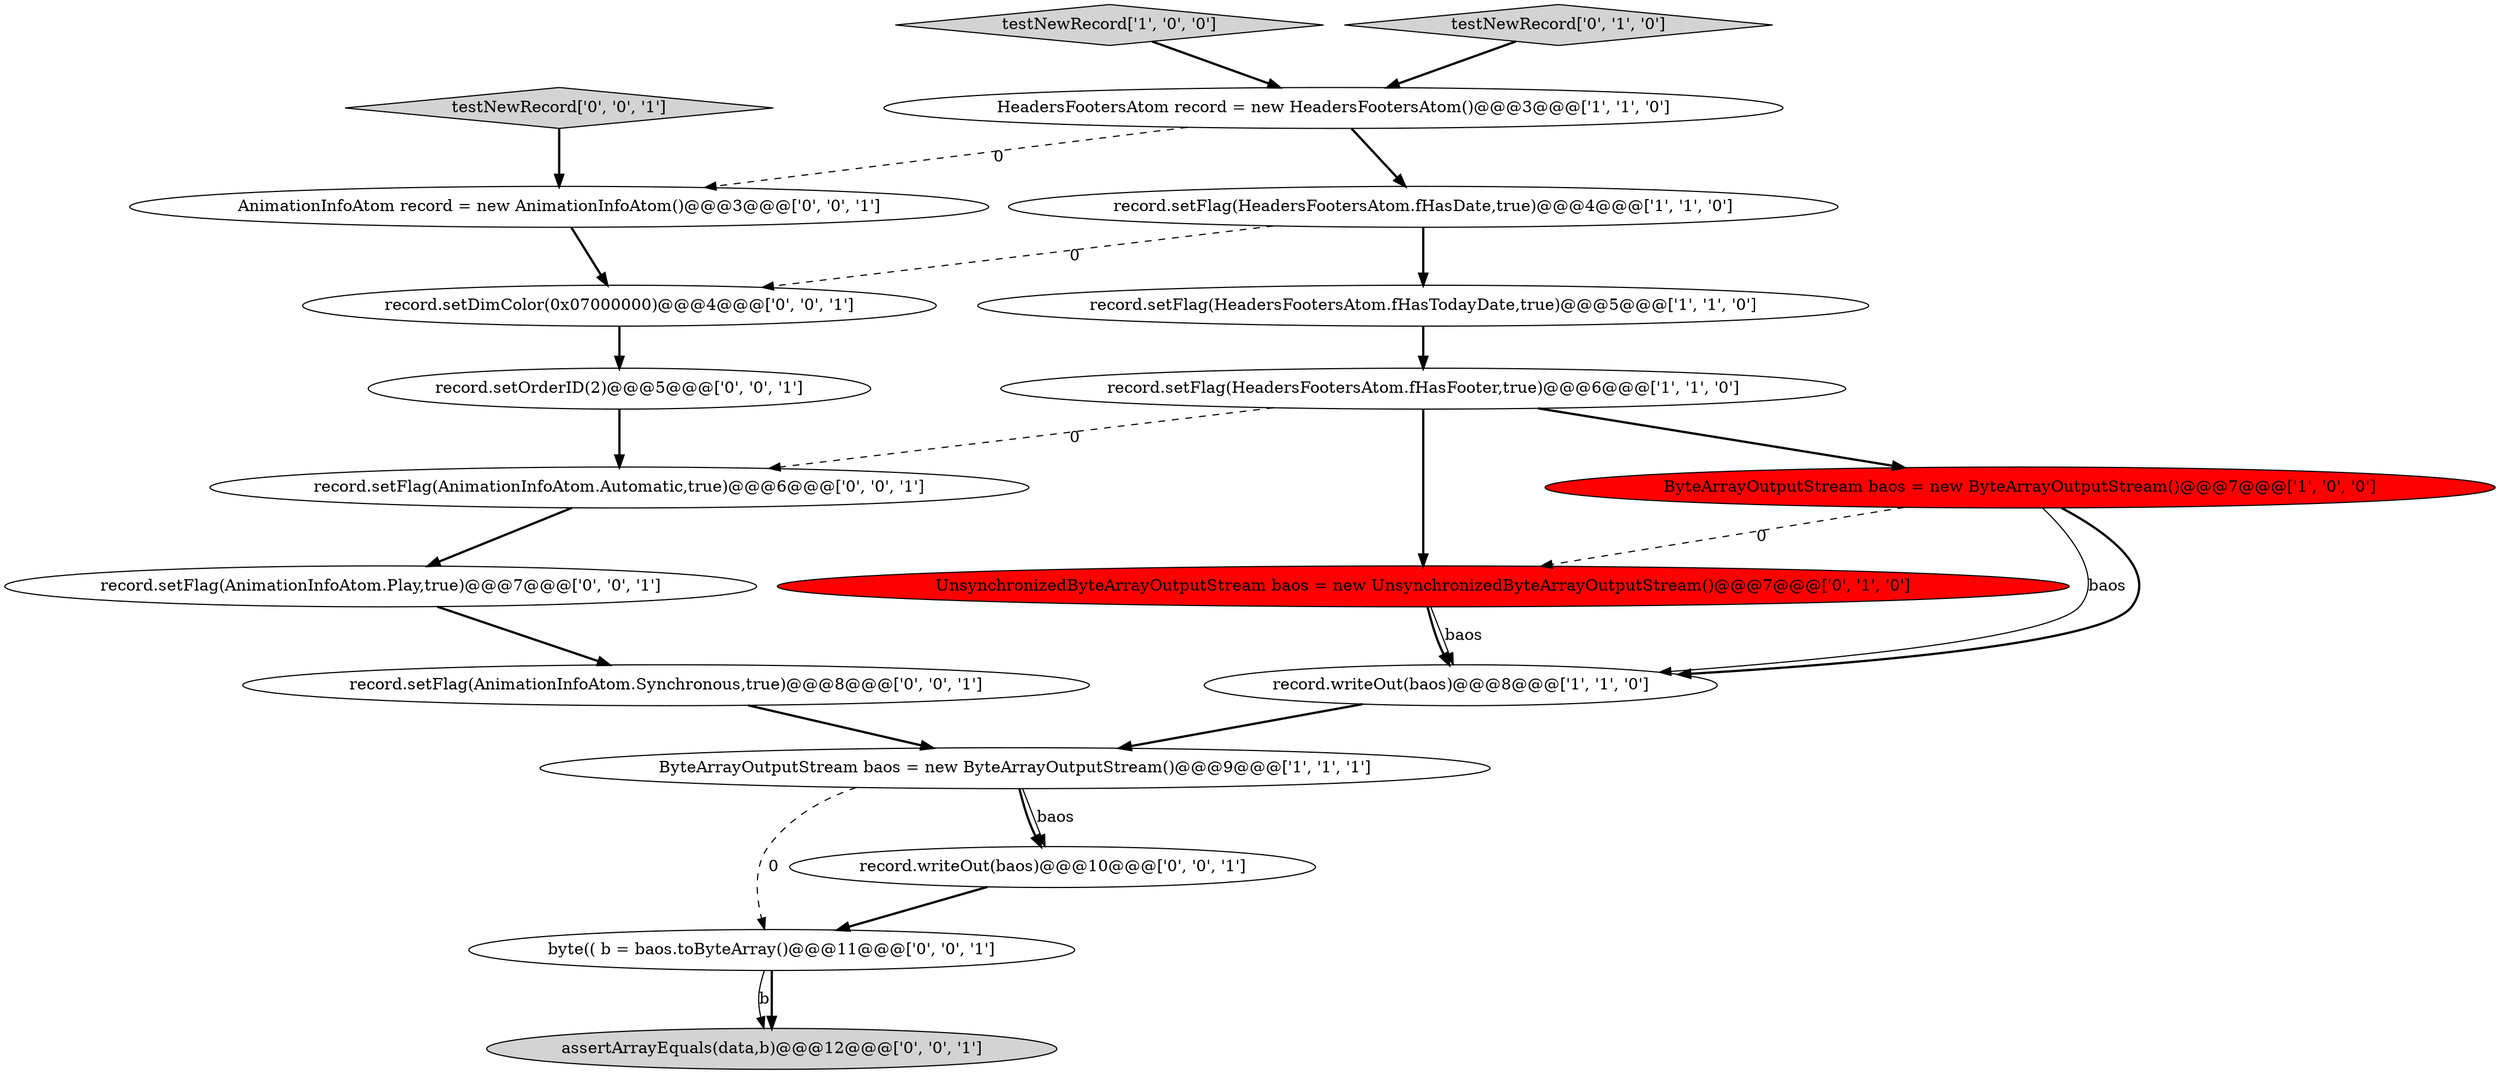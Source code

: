 digraph {
12 [style = filled, label = "assertArrayEquals(data,b)@@@12@@@['0', '0', '1']", fillcolor = lightgray, shape = ellipse image = "AAA0AAABBB3BBB"];
2 [style = filled, label = "ByteArrayOutputStream baos = new ByteArrayOutputStream()@@@9@@@['1', '1', '1']", fillcolor = white, shape = ellipse image = "AAA0AAABBB1BBB"];
7 [style = filled, label = "testNewRecord['1', '0', '0']", fillcolor = lightgray, shape = diamond image = "AAA0AAABBB1BBB"];
10 [style = filled, label = "record.setDimColor(0x07000000)@@@4@@@['0', '0', '1']", fillcolor = white, shape = ellipse image = "AAA0AAABBB3BBB"];
6 [style = filled, label = "record.writeOut(baos)@@@8@@@['1', '1', '0']", fillcolor = white, shape = ellipse image = "AAA0AAABBB1BBB"];
17 [style = filled, label = "byte(( b = baos.toByteArray()@@@11@@@['0', '0', '1']", fillcolor = white, shape = ellipse image = "AAA0AAABBB3BBB"];
16 [style = filled, label = "record.setOrderID(2)@@@5@@@['0', '0', '1']", fillcolor = white, shape = ellipse image = "AAA0AAABBB3BBB"];
19 [style = filled, label = "record.writeOut(baos)@@@10@@@['0', '0', '1']", fillcolor = white, shape = ellipse image = "AAA0AAABBB3BBB"];
0 [style = filled, label = "record.setFlag(HeadersFootersAtom.fHasTodayDate,true)@@@5@@@['1', '1', '0']", fillcolor = white, shape = ellipse image = "AAA0AAABBB1BBB"];
5 [style = filled, label = "record.setFlag(HeadersFootersAtom.fHasFooter,true)@@@6@@@['1', '1', '0']", fillcolor = white, shape = ellipse image = "AAA0AAABBB1BBB"];
3 [style = filled, label = "record.setFlag(HeadersFootersAtom.fHasDate,true)@@@4@@@['1', '1', '0']", fillcolor = white, shape = ellipse image = "AAA0AAABBB1BBB"];
15 [style = filled, label = "record.setFlag(AnimationInfoAtom.Play,true)@@@7@@@['0', '0', '1']", fillcolor = white, shape = ellipse image = "AAA0AAABBB3BBB"];
8 [style = filled, label = "testNewRecord['0', '1', '0']", fillcolor = lightgray, shape = diamond image = "AAA0AAABBB2BBB"];
13 [style = filled, label = "AnimationInfoAtom record = new AnimationInfoAtom()@@@3@@@['0', '0', '1']", fillcolor = white, shape = ellipse image = "AAA0AAABBB3BBB"];
18 [style = filled, label = "record.setFlag(AnimationInfoAtom.Synchronous,true)@@@8@@@['0', '0', '1']", fillcolor = white, shape = ellipse image = "AAA0AAABBB3BBB"];
14 [style = filled, label = "testNewRecord['0', '0', '1']", fillcolor = lightgray, shape = diamond image = "AAA0AAABBB3BBB"];
9 [style = filled, label = "UnsynchronizedByteArrayOutputStream baos = new UnsynchronizedByteArrayOutputStream()@@@7@@@['0', '1', '0']", fillcolor = red, shape = ellipse image = "AAA1AAABBB2BBB"];
1 [style = filled, label = "ByteArrayOutputStream baos = new ByteArrayOutputStream()@@@7@@@['1', '0', '0']", fillcolor = red, shape = ellipse image = "AAA1AAABBB1BBB"];
4 [style = filled, label = "HeadersFootersAtom record = new HeadersFootersAtom()@@@3@@@['1', '1', '0']", fillcolor = white, shape = ellipse image = "AAA0AAABBB1BBB"];
11 [style = filled, label = "record.setFlag(AnimationInfoAtom.Automatic,true)@@@6@@@['0', '0', '1']", fillcolor = white, shape = ellipse image = "AAA0AAABBB3BBB"];
17->12 [style = solid, label="b"];
13->10 [style = bold, label=""];
4->3 [style = bold, label=""];
2->19 [style = bold, label=""];
16->11 [style = bold, label=""];
5->9 [style = bold, label=""];
1->9 [style = dashed, label="0"];
19->17 [style = bold, label=""];
7->4 [style = bold, label=""];
18->2 [style = bold, label=""];
2->17 [style = dashed, label="0"];
15->18 [style = bold, label=""];
11->15 [style = bold, label=""];
3->0 [style = bold, label=""];
9->6 [style = bold, label=""];
6->2 [style = bold, label=""];
1->6 [style = solid, label="baos"];
5->1 [style = bold, label=""];
17->12 [style = bold, label=""];
1->6 [style = bold, label=""];
10->16 [style = bold, label=""];
5->11 [style = dashed, label="0"];
9->6 [style = solid, label="baos"];
3->10 [style = dashed, label="0"];
8->4 [style = bold, label=""];
14->13 [style = bold, label=""];
4->13 [style = dashed, label="0"];
2->19 [style = solid, label="baos"];
0->5 [style = bold, label=""];
}
